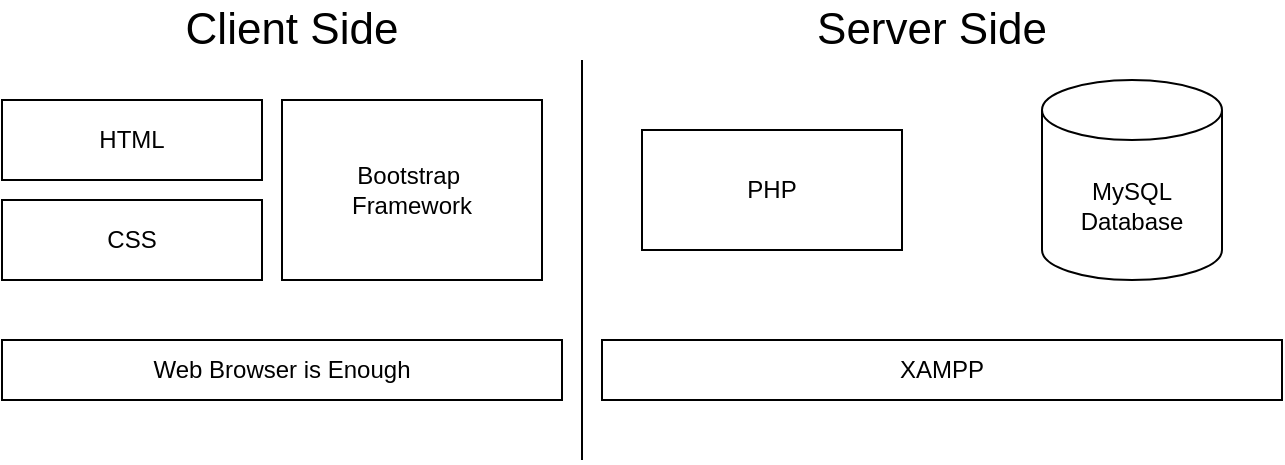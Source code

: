 <mxfile>
    <diagram id="CaSNAic-3B12HoyAMT_Y" name="Page-1">
        <mxGraphModel dx="809" dy="1571" grid="1" gridSize="10" guides="1" tooltips="1" connect="1" arrows="1" fold="1" page="1" pageScale="1" pageWidth="827" pageHeight="1169" math="0" shadow="0">
            <root>
                <mxCell id="0"/>
                <mxCell id="1" parent="0"/>
                <mxCell id="2" value="HTML" style="rounded=0;whiteSpace=wrap;html=1;" parent="1" vertex="1">
                    <mxGeometry x="120" y="30" width="130" height="40" as="geometry"/>
                </mxCell>
                <mxCell id="3" value="CSS" style="rounded=0;whiteSpace=wrap;html=1;" vertex="1" parent="1">
                    <mxGeometry x="120" y="80" width="130" height="40" as="geometry"/>
                </mxCell>
                <mxCell id="4" value="Bootstrap&amp;nbsp;&lt;br&gt;Framework" style="rounded=0;whiteSpace=wrap;html=1;" vertex="1" parent="1">
                    <mxGeometry x="260" y="30" width="130" height="90" as="geometry"/>
                </mxCell>
                <mxCell id="5" value="PHP" style="rounded=0;whiteSpace=wrap;html=1;" vertex="1" parent="1">
                    <mxGeometry x="440" y="45" width="130" height="60" as="geometry"/>
                </mxCell>
                <mxCell id="7" value="MySQL Database" style="shape=cylinder3;whiteSpace=wrap;html=1;boundedLbl=1;backgroundOutline=1;size=15;" vertex="1" parent="1">
                    <mxGeometry x="640" y="20" width="90" height="100" as="geometry"/>
                </mxCell>
                <mxCell id="8" value="XAMPP" style="rounded=0;whiteSpace=wrap;html=1;" vertex="1" parent="1">
                    <mxGeometry x="420" y="150" width="340" height="30" as="geometry"/>
                </mxCell>
                <mxCell id="9" value="Web Browser is Enough" style="rounded=0;whiteSpace=wrap;html=1;" vertex="1" parent="1">
                    <mxGeometry x="120" y="150" width="280" height="30" as="geometry"/>
                </mxCell>
                <mxCell id="10" value="" style="endArrow=none;html=1;" edge="1" parent="1">
                    <mxGeometry width="50" height="50" relative="1" as="geometry">
                        <mxPoint x="410" y="210" as="sourcePoint"/>
                        <mxPoint x="410" y="10" as="targetPoint"/>
                    </mxGeometry>
                </mxCell>
                <mxCell id="11" value="&lt;font style=&quot;font-size: 22px;&quot;&gt;Client Side&lt;/font&gt;" style="text;html=1;strokeColor=none;fillColor=none;align=center;verticalAlign=middle;whiteSpace=wrap;rounded=0;" vertex="1" parent="1">
                    <mxGeometry x="130" y="-20" width="270" height="30" as="geometry"/>
                </mxCell>
                <mxCell id="12" value="&lt;font style=&quot;font-size: 22px;&quot;&gt;Server Side&lt;/font&gt;" style="text;html=1;strokeColor=none;fillColor=none;align=center;verticalAlign=middle;whiteSpace=wrap;rounded=0;" vertex="1" parent="1">
                    <mxGeometry x="430" y="-20" width="310" height="30" as="geometry"/>
                </mxCell>
            </root>
        </mxGraphModel>
    </diagram>
</mxfile>